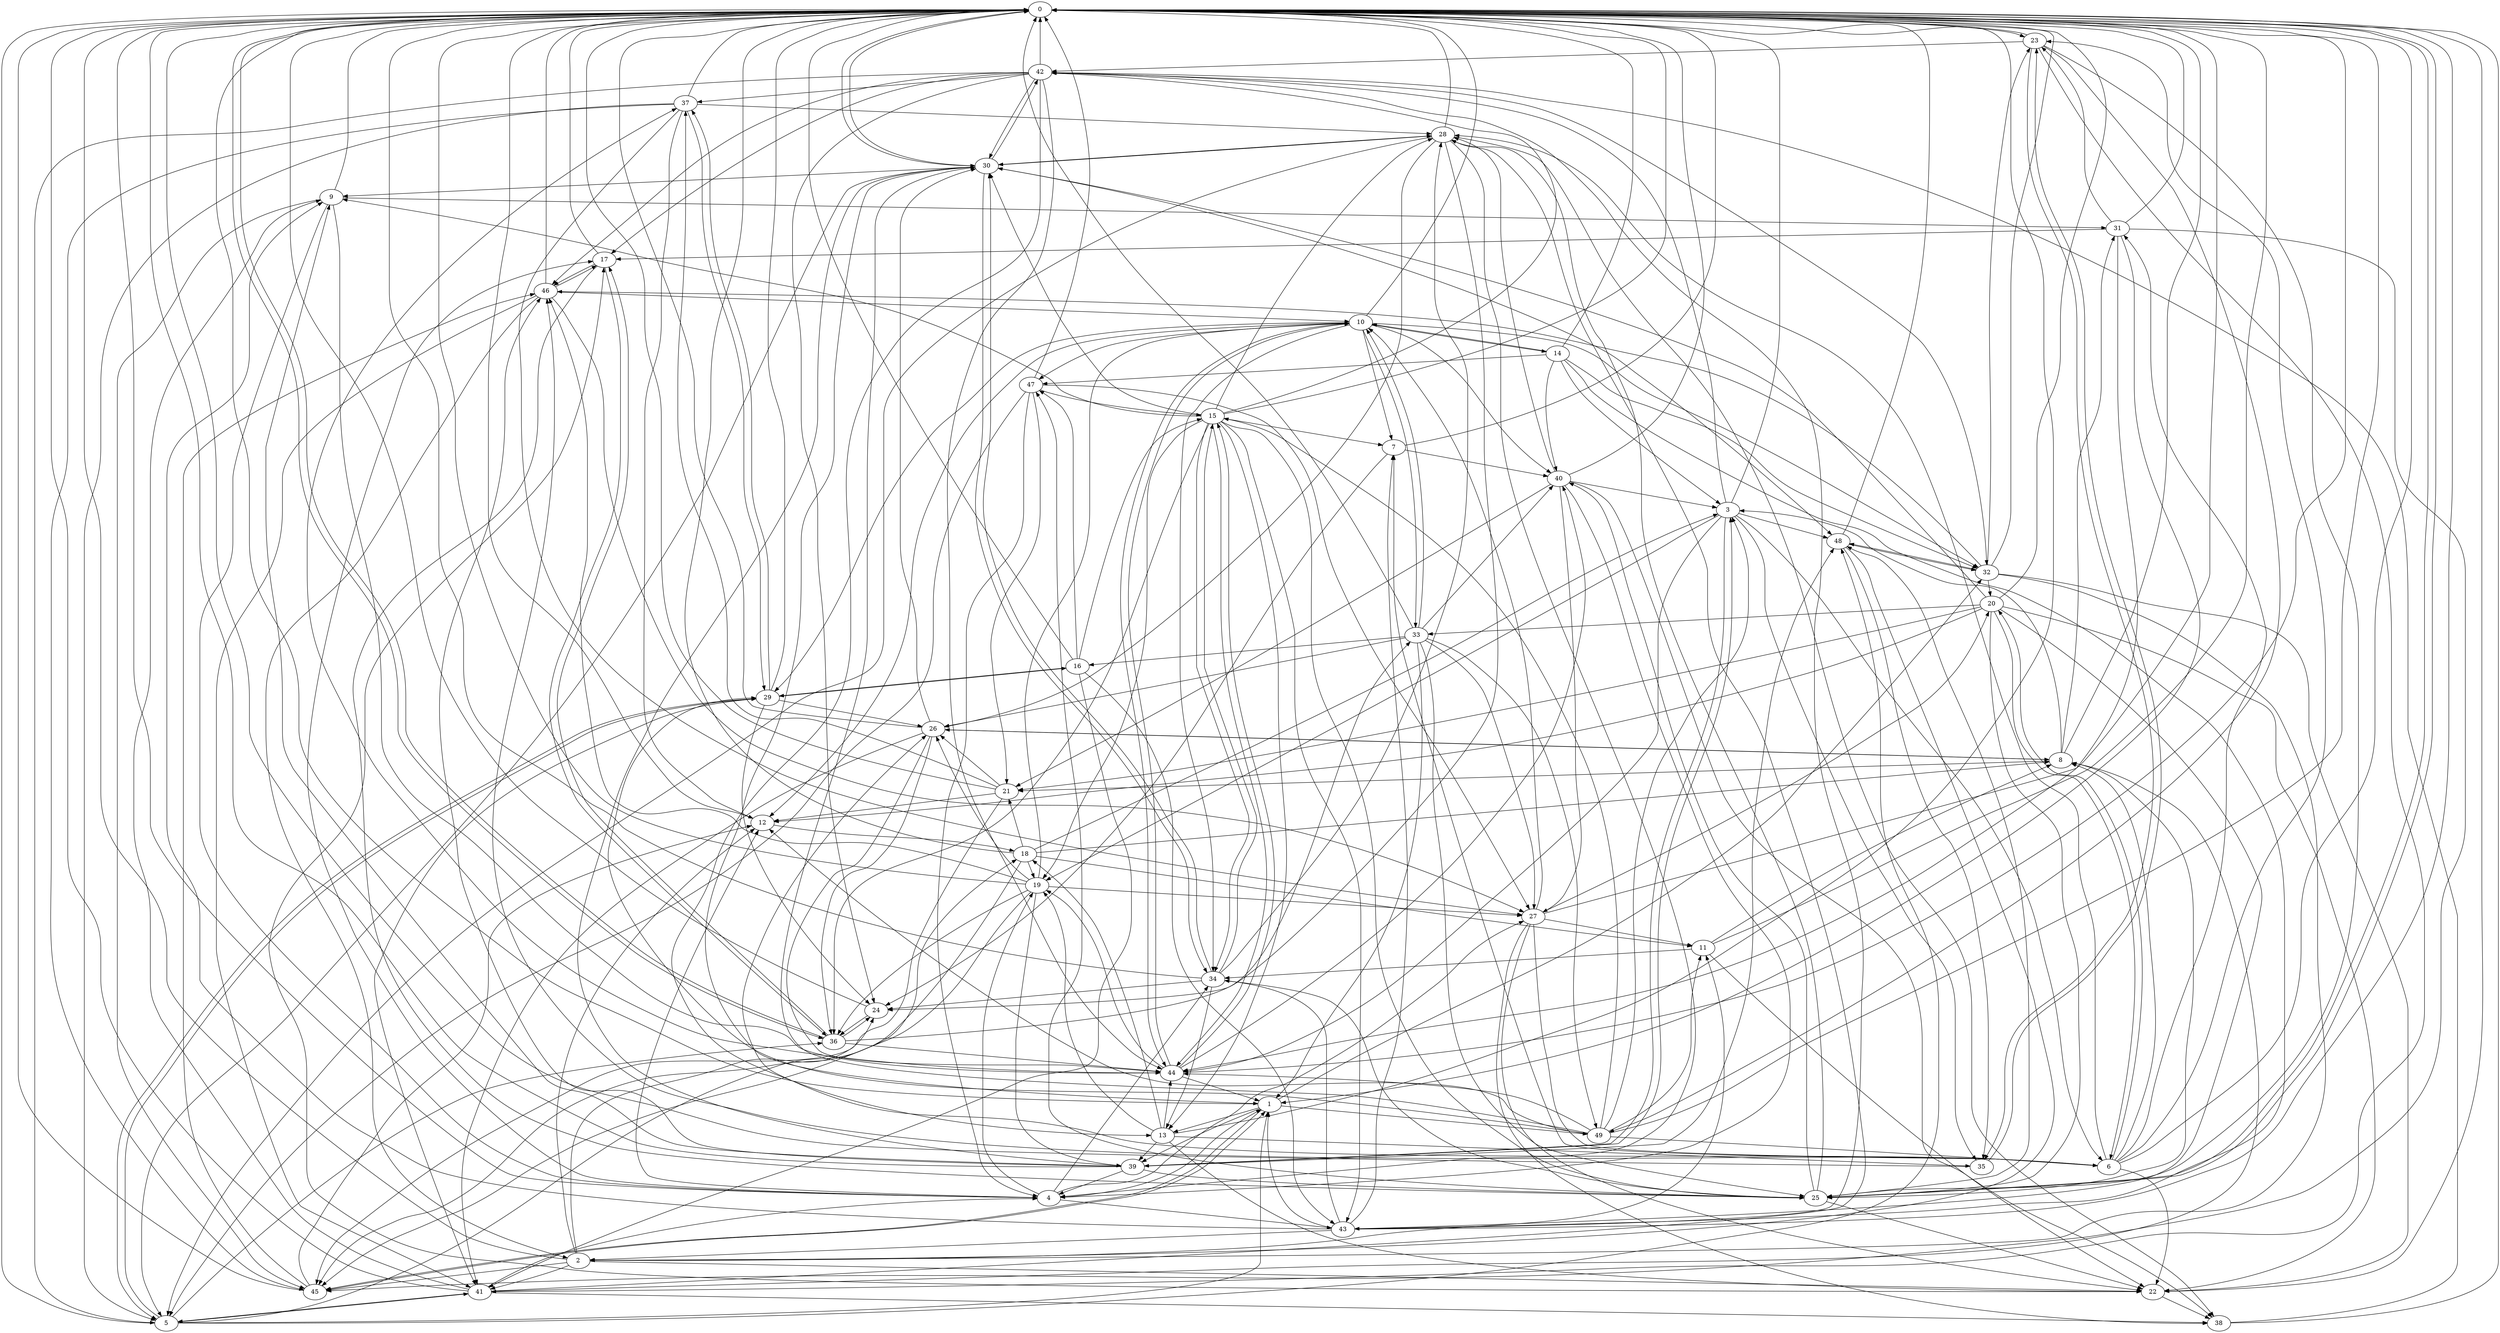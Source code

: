 strict digraph "" {
	0	 [component_delay=3];
	23	 [component_delay=3];
	0 -> 23	 [wire_delay=1];
	25	 [component_delay=3];
	0 -> 25	 [wire_delay=1];
	30	 [component_delay=3];
	0 -> 30	 [wire_delay=1];
	36	 [component_delay=3];
	0 -> 36	 [wire_delay=1];
	1	 [component_delay=3];
	1 -> 0	 [wire_delay=1];
	13	 [component_delay=3];
	1 -> 13	 [wire_delay=1];
	32	 [component_delay=3];
	1 -> 32	 [wire_delay=1];
	39	 [component_delay=3];
	1 -> 39	 [wire_delay=1];
	45	 [component_delay=3];
	1 -> 45	 [wire_delay=1];
	49	 [component_delay=3];
	1 -> 49	 [wire_delay=1];
	2	 [component_delay=3];
	2 -> 0	 [wire_delay=1];
	11	 [component_delay=3];
	2 -> 11	 [wire_delay=1];
	12	 [component_delay=3];
	2 -> 12	 [wire_delay=1];
	22	 [component_delay=3];
	2 -> 22	 [wire_delay=1];
	24	 [component_delay=3];
	2 -> 24	 [wire_delay=1];
	41	 [component_delay=3];
	2 -> 41	 [wire_delay=1];
	2 -> 45	 [wire_delay=1];
	3	 [component_delay=3];
	3 -> 0	 [wire_delay=1];
	6	 [component_delay=3];
	3 -> 6	 [wire_delay=1];
	19	 [component_delay=3];
	3 -> 19	 [wire_delay=1];
	35	 [component_delay=3];
	3 -> 35	 [wire_delay=1];
	3 -> 39	 [wire_delay=1];
	42	 [component_delay=3];
	3 -> 42	 [wire_delay=1];
	44	 [component_delay=3];
	3 -> 44	 [wire_delay=1];
	48	 [component_delay=3];
	3 -> 48	 [wire_delay=1];
	4	 [component_delay=3];
	4 -> 0	 [wire_delay=1];
	4 -> 1	 [wire_delay=1];
	4 -> 12	 [wire_delay=1];
	17	 [component_delay=3];
	4 -> 17	 [wire_delay=1];
	4 -> 19	 [wire_delay=1];
	27	 [component_delay=3];
	4 -> 27	 [wire_delay=1];
	34	 [component_delay=3];
	4 -> 34	 [wire_delay=1];
	43	 [component_delay=3];
	4 -> 43	 [wire_delay=1];
	5	 [component_delay=3];
	5 -> 0	 [wire_delay=1];
	5 -> 1	 [wire_delay=1];
	18	 [component_delay=3];
	5 -> 18	 [wire_delay=1];
	29	 [component_delay=3];
	5 -> 29	 [wire_delay=1];
	5 -> 36	 [wire_delay=1];
	5 -> 41	 [wire_delay=1];
	5 -> 48	 [wire_delay=1];
	6 -> 0	 [wire_delay=1];
	7	 [component_delay=3];
	6 -> 7	 [wire_delay=1];
	8	 [component_delay=3];
	6 -> 8	 [wire_delay=1];
	20	 [component_delay=3];
	6 -> 20	 [wire_delay=1];
	6 -> 22	 [wire_delay=1];
	6 -> 23	 [wire_delay=1];
	26	 [component_delay=3];
	6 -> 26	 [wire_delay=1];
	28	 [component_delay=3];
	6 -> 28	 [wire_delay=1];
	31	 [component_delay=3];
	6 -> 31	 [wire_delay=1];
	46	 [component_delay=3];
	6 -> 46	 [wire_delay=1];
	7 -> 0	 [wire_delay=1];
	7 -> 24	 [wire_delay=1];
	40	 [component_delay=3];
	7 -> 40	 [wire_delay=1];
	8 -> 0	 [wire_delay=1];
	8 -> 3	 [wire_delay=1];
	21	 [component_delay=3];
	8 -> 21	 [wire_delay=1];
	8 -> 25	 [wire_delay=1];
	8 -> 26	 [wire_delay=1];
	8 -> 31	 [wire_delay=1];
	9	 [component_delay=3];
	9 -> 0	 [wire_delay=1];
	9 -> 4	 [wire_delay=1];
	9 -> 31	 [wire_delay=1];
	9 -> 44	 [wire_delay=1];
	9 -> 45	 [wire_delay=1];
	10	 [component_delay=3];
	10 -> 0	 [wire_delay=1];
	10 -> 7	 [wire_delay=1];
	10 -> 12	 [wire_delay=1];
	14	 [component_delay=3];
	10 -> 14	 [wire_delay=1];
	10 -> 29	 [wire_delay=1];
	10 -> 32	 [wire_delay=1];
	33	 [component_delay=3];
	10 -> 33	 [wire_delay=1];
	10 -> 34	 [wire_delay=1];
	10 -> 40	 [wire_delay=1];
	10 -> 44	 [wire_delay=1];
	47	 [component_delay=3];
	10 -> 47	 [wire_delay=1];
	11 -> 0	 [wire_delay=1];
	11 -> 8	 [wire_delay=1];
	11 -> 22	 [wire_delay=1];
	11 -> 34	 [wire_delay=1];
	12 -> 0	 [wire_delay=1];
	12 -> 18	 [wire_delay=1];
	13 -> 0	 [wire_delay=1];
	13 -> 18	 [wire_delay=1];
	13 -> 19	 [wire_delay=1];
	13 -> 22	 [wire_delay=1];
	13 -> 35	 [wire_delay=1];
	13 -> 39	 [wire_delay=1];
	13 -> 44	 [wire_delay=1];
	14 -> 0	 [wire_delay=1];
	14 -> 3	 [wire_delay=1];
	14 -> 10	 [wire_delay=1];
	14 -> 32	 [wire_delay=1];
	14 -> 40	 [wire_delay=1];
	14 -> 43	 [wire_delay=1];
	14 -> 47	 [wire_delay=1];
	15	 [component_delay=3];
	15 -> 0	 [wire_delay=1];
	15 -> 7	 [wire_delay=1];
	15 -> 9	 [wire_delay=1];
	15 -> 13	 [wire_delay=1];
	15 -> 19	 [wire_delay=1];
	15 -> 25	 [wire_delay=1];
	15 -> 28	 [wire_delay=1];
	15 -> 30	 [wire_delay=1];
	15 -> 34	 [wire_delay=1];
	15 -> 36	 [wire_delay=1];
	15 -> 42	 [wire_delay=1];
	15 -> 43	 [wire_delay=1];
	15 -> 44	 [wire_delay=1];
	16	 [component_delay=3];
	16 -> 0	 [wire_delay=1];
	16 -> 15	 [wire_delay=1];
	16 -> 29	 [wire_delay=1];
	16 -> 41	 [wire_delay=1];
	16 -> 43	 [wire_delay=1];
	16 -> 47	 [wire_delay=1];
	17 -> 0	 [wire_delay=1];
	17 -> 25	 [wire_delay=1];
	17 -> 36	 [wire_delay=1];
	17 -> 46	 [wire_delay=1];
	18 -> 0	 [wire_delay=1];
	18 -> 3	 [wire_delay=1];
	18 -> 8	 [wire_delay=1];
	18 -> 11	 [wire_delay=1];
	18 -> 19	 [wire_delay=1];
	18 -> 21	 [wire_delay=1];
	18 -> 45	 [wire_delay=1];
	19 -> 0	 [wire_delay=1];
	19 -> 10	 [wire_delay=1];
	19 -> 26	 [wire_delay=1];
	19 -> 27	 [wire_delay=1];
	19 -> 36	 [wire_delay=1];
	19 -> 39	 [wire_delay=1];
	19 -> 45	 [wire_delay=1];
	19 -> 46	 [wire_delay=1];
	20 -> 0	 [wire_delay=1];
	20 -> 6	 [wire_delay=1];
	20 -> 12	 [wire_delay=1];
	20 -> 21	 [wire_delay=1];
	20 -> 22	 [wire_delay=1];
	20 -> 25	 [wire_delay=1];
	20 -> 30	 [wire_delay=1];
	20 -> 33	 [wire_delay=1];
	20 -> 43	 [wire_delay=1];
	21 -> 0	 [wire_delay=1];
	21 -> 12	 [wire_delay=1];
	21 -> 26	 [wire_delay=1];
	37	 [component_delay=3];
	21 -> 37	 [wire_delay=1];
	21 -> 45	 [wire_delay=1];
	22 -> 0	 [wire_delay=1];
	22 -> 17	 [wire_delay=1];
	38	 [component_delay=3];
	22 -> 38	 [wire_delay=1];
	23 -> 0	 [wire_delay=1];
	23 -> 25	 [wire_delay=1];
	23 -> 35	 [wire_delay=1];
	23 -> 41	 [wire_delay=1];
	23 -> 42	 [wire_delay=1];
	23 -> 49	 [wire_delay=1];
	24 -> 0	 [wire_delay=1];
	24 -> 36	 [wire_delay=1];
	25 -> 0	 [wire_delay=1];
	25 -> 22	 [wire_delay=1];
	25 -> 28	 [wire_delay=1];
	25 -> 40	 [wire_delay=1];
	25 -> 47	 [wire_delay=1];
	25 -> 48	 [wire_delay=1];
	26 -> 0	 [wire_delay=1];
	26 -> 8	 [wire_delay=1];
	26 -> 30	 [wire_delay=1];
	26 -> 36	 [wire_delay=1];
	26 -> 41	 [wire_delay=1];
	26 -> 44	 [wire_delay=1];
	27 -> 0	 [wire_delay=1];
	27 -> 6	 [wire_delay=1];
	27 -> 10	 [wire_delay=1];
	27 -> 11	 [wire_delay=1];
	27 -> 20	 [wire_delay=1];
	27 -> 22	 [wire_delay=1];
	27 -> 38	 [wire_delay=1];
	28 -> 0	 [wire_delay=1];
	28 -> 4	 [wire_delay=1];
	28 -> 5	 [wire_delay=1];
	28 -> 24	 [wire_delay=1];
	28 -> 26	 [wire_delay=1];
	28 -> 30	 [wire_delay=1];
	28 -> 38	 [wire_delay=1];
	29 -> 0	 [wire_delay=1];
	29 -> 5	 [wire_delay=1];
	29 -> 16	 [wire_delay=1];
	29 -> 24	 [wire_delay=1];
	29 -> 26	 [wire_delay=1];
	29 -> 37	 [wire_delay=1];
	29 -> 41	 [wire_delay=1];
	30 -> 0	 [wire_delay=1];
	30 -> 1	 [wire_delay=1];
	30 -> 5	 [wire_delay=1];
	30 -> 9	 [wire_delay=1];
	30 -> 28	 [wire_delay=1];
	30 -> 34	 [wire_delay=1];
	30 -> 39	 [wire_delay=1];
	30 -> 42	 [wire_delay=1];
	30 -> 48	 [wire_delay=1];
	31 -> 0	 [wire_delay=1];
	31 -> 1	 [wire_delay=1];
	31 -> 17	 [wire_delay=1];
	31 -> 23	 [wire_delay=1];
	31 -> 44	 [wire_delay=1];
	31 -> 45	 [wire_delay=1];
	32 -> 0	 [wire_delay=1];
	32 -> 2	 [wire_delay=1];
	32 -> 20	 [wire_delay=1];
	32 -> 22	 [wire_delay=1];
	32 -> 23	 [wire_delay=1];
	32 -> 46	 [wire_delay=1];
	32 -> 48	 [wire_delay=1];
	33 -> 0	 [wire_delay=1];
	33 -> 1	 [wire_delay=1];
	33 -> 10	 [wire_delay=1];
	33 -> 16	 [wire_delay=1];
	33 -> 25	 [wire_delay=1];
	33 -> 26	 [wire_delay=1];
	33 -> 27	 [wire_delay=1];
	33 -> 40	 [wire_delay=1];
	33 -> 49	 [wire_delay=1];
	34 -> 0	 [wire_delay=1];
	34 -> 13	 [wire_delay=1];
	34 -> 15	 [wire_delay=1];
	34 -> 24	 [wire_delay=1];
	34 -> 25	 [wire_delay=1];
	34 -> 28	 [wire_delay=1];
	34 -> 30	 [wire_delay=1];
	35 -> 0	 [wire_delay=1];
	35 -> 23	 [wire_delay=1];
	36 -> 0	 [wire_delay=1];
	36 -> 17	 [wire_delay=1];
	36 -> 24	 [wire_delay=1];
	36 -> 33	 [wire_delay=1];
	36 -> 44	 [wire_delay=1];
	37 -> 0	 [wire_delay=1];
	37 -> 5	 [wire_delay=1];
	37 -> 12	 [wire_delay=1];
	37 -> 27	 [wire_delay=1];
	37 -> 28	 [wire_delay=1];
	37 -> 29	 [wire_delay=1];
	37 -> 45	 [wire_delay=1];
	38 -> 0	 [wire_delay=1];
	38 -> 42	 [wire_delay=1];
	39 -> 0	 [wire_delay=1];
	39 -> 3	 [wire_delay=1];
	39 -> 4	 [wire_delay=1];
	39 -> 9	 [wire_delay=1];
	39 -> 25	 [wire_delay=1];
	39 -> 46	 [wire_delay=1];
	39 -> 48	 [wire_delay=1];
	40 -> 0	 [wire_delay=1];
	40 -> 3	 [wire_delay=1];
	40 -> 4	 [wire_delay=1];
	40 -> 21	 [wire_delay=1];
	40 -> 27	 [wire_delay=1];
	40 -> 28	 [wire_delay=1];
	40 -> 38	 [wire_delay=1];
	41 -> 0	 [wire_delay=1];
	41 -> 4	 [wire_delay=1];
	41 -> 5	 [wire_delay=1];
	41 -> 8	 [wire_delay=1];
	41 -> 9	 [wire_delay=1];
	41 -> 28	 [wire_delay=1];
	41 -> 38	 [wire_delay=1];
	42 -> 0	 [wire_delay=1];
	42 -> 5	 [wire_delay=1];
	42 -> 13	 [wire_delay=1];
	42 -> 17	 [wire_delay=1];
	42 -> 24	 [wire_delay=1];
	42 -> 30	 [wire_delay=1];
	42 -> 32	 [wire_delay=1];
	42 -> 37	 [wire_delay=1];
	42 -> 44	 [wire_delay=1];
	42 -> 46	 [wire_delay=1];
	43 -> 0	 [wire_delay=1];
	43 -> 1	 [wire_delay=1];
	43 -> 2	 [wire_delay=1];
	43 -> 7	 [wire_delay=1];
	43 -> 9	 [wire_delay=1];
	43 -> 34	 [wire_delay=1];
	43 -> 42	 [wire_delay=1];
	44 -> 0	 [wire_delay=1];
	44 -> 1	 [wire_delay=1];
	44 -> 10	 [wire_delay=1];
	44 -> 15	 [wire_delay=1];
	44 -> 19	 [wire_delay=1];
	44 -> 37	 [wire_delay=1];
	44 -> 40	 [wire_delay=1];
	45 -> 0	 [wire_delay=1];
	45 -> 1	 [wire_delay=1];
	45 -> 12	 [wire_delay=1];
	45 -> 46	 [wire_delay=1];
	46 -> 0	 [wire_delay=1];
	46 -> 2	 [wire_delay=1];
	46 -> 10	 [wire_delay=1];
	46 -> 17	 [wire_delay=1];
	46 -> 27	 [wire_delay=1];
	46 -> 41	 [wire_delay=1];
	47 -> 0	 [wire_delay=1];
	47 -> 4	 [wire_delay=1];
	47 -> 5	 [wire_delay=1];
	47 -> 15	 [wire_delay=1];
	47 -> 21	 [wire_delay=1];
	47 -> 27	 [wire_delay=1];
	48 -> 0	 [wire_delay=1];
	48 -> 2	 [wire_delay=1];
	48 -> 32	 [wire_delay=1];
	48 -> 35	 [wire_delay=1];
	49 -> 0	 [wire_delay=1];
	49 -> 3	 [wire_delay=1];
	49 -> 6	 [wire_delay=1];
	49 -> 11	 [wire_delay=1];
	49 -> 12	 [wire_delay=1];
	49 -> 15	 [wire_delay=1];
	49 -> 29	 [wire_delay=1];
	49 -> 30	 [wire_delay=1];
	49 -> 44	 [wire_delay=1];
}
